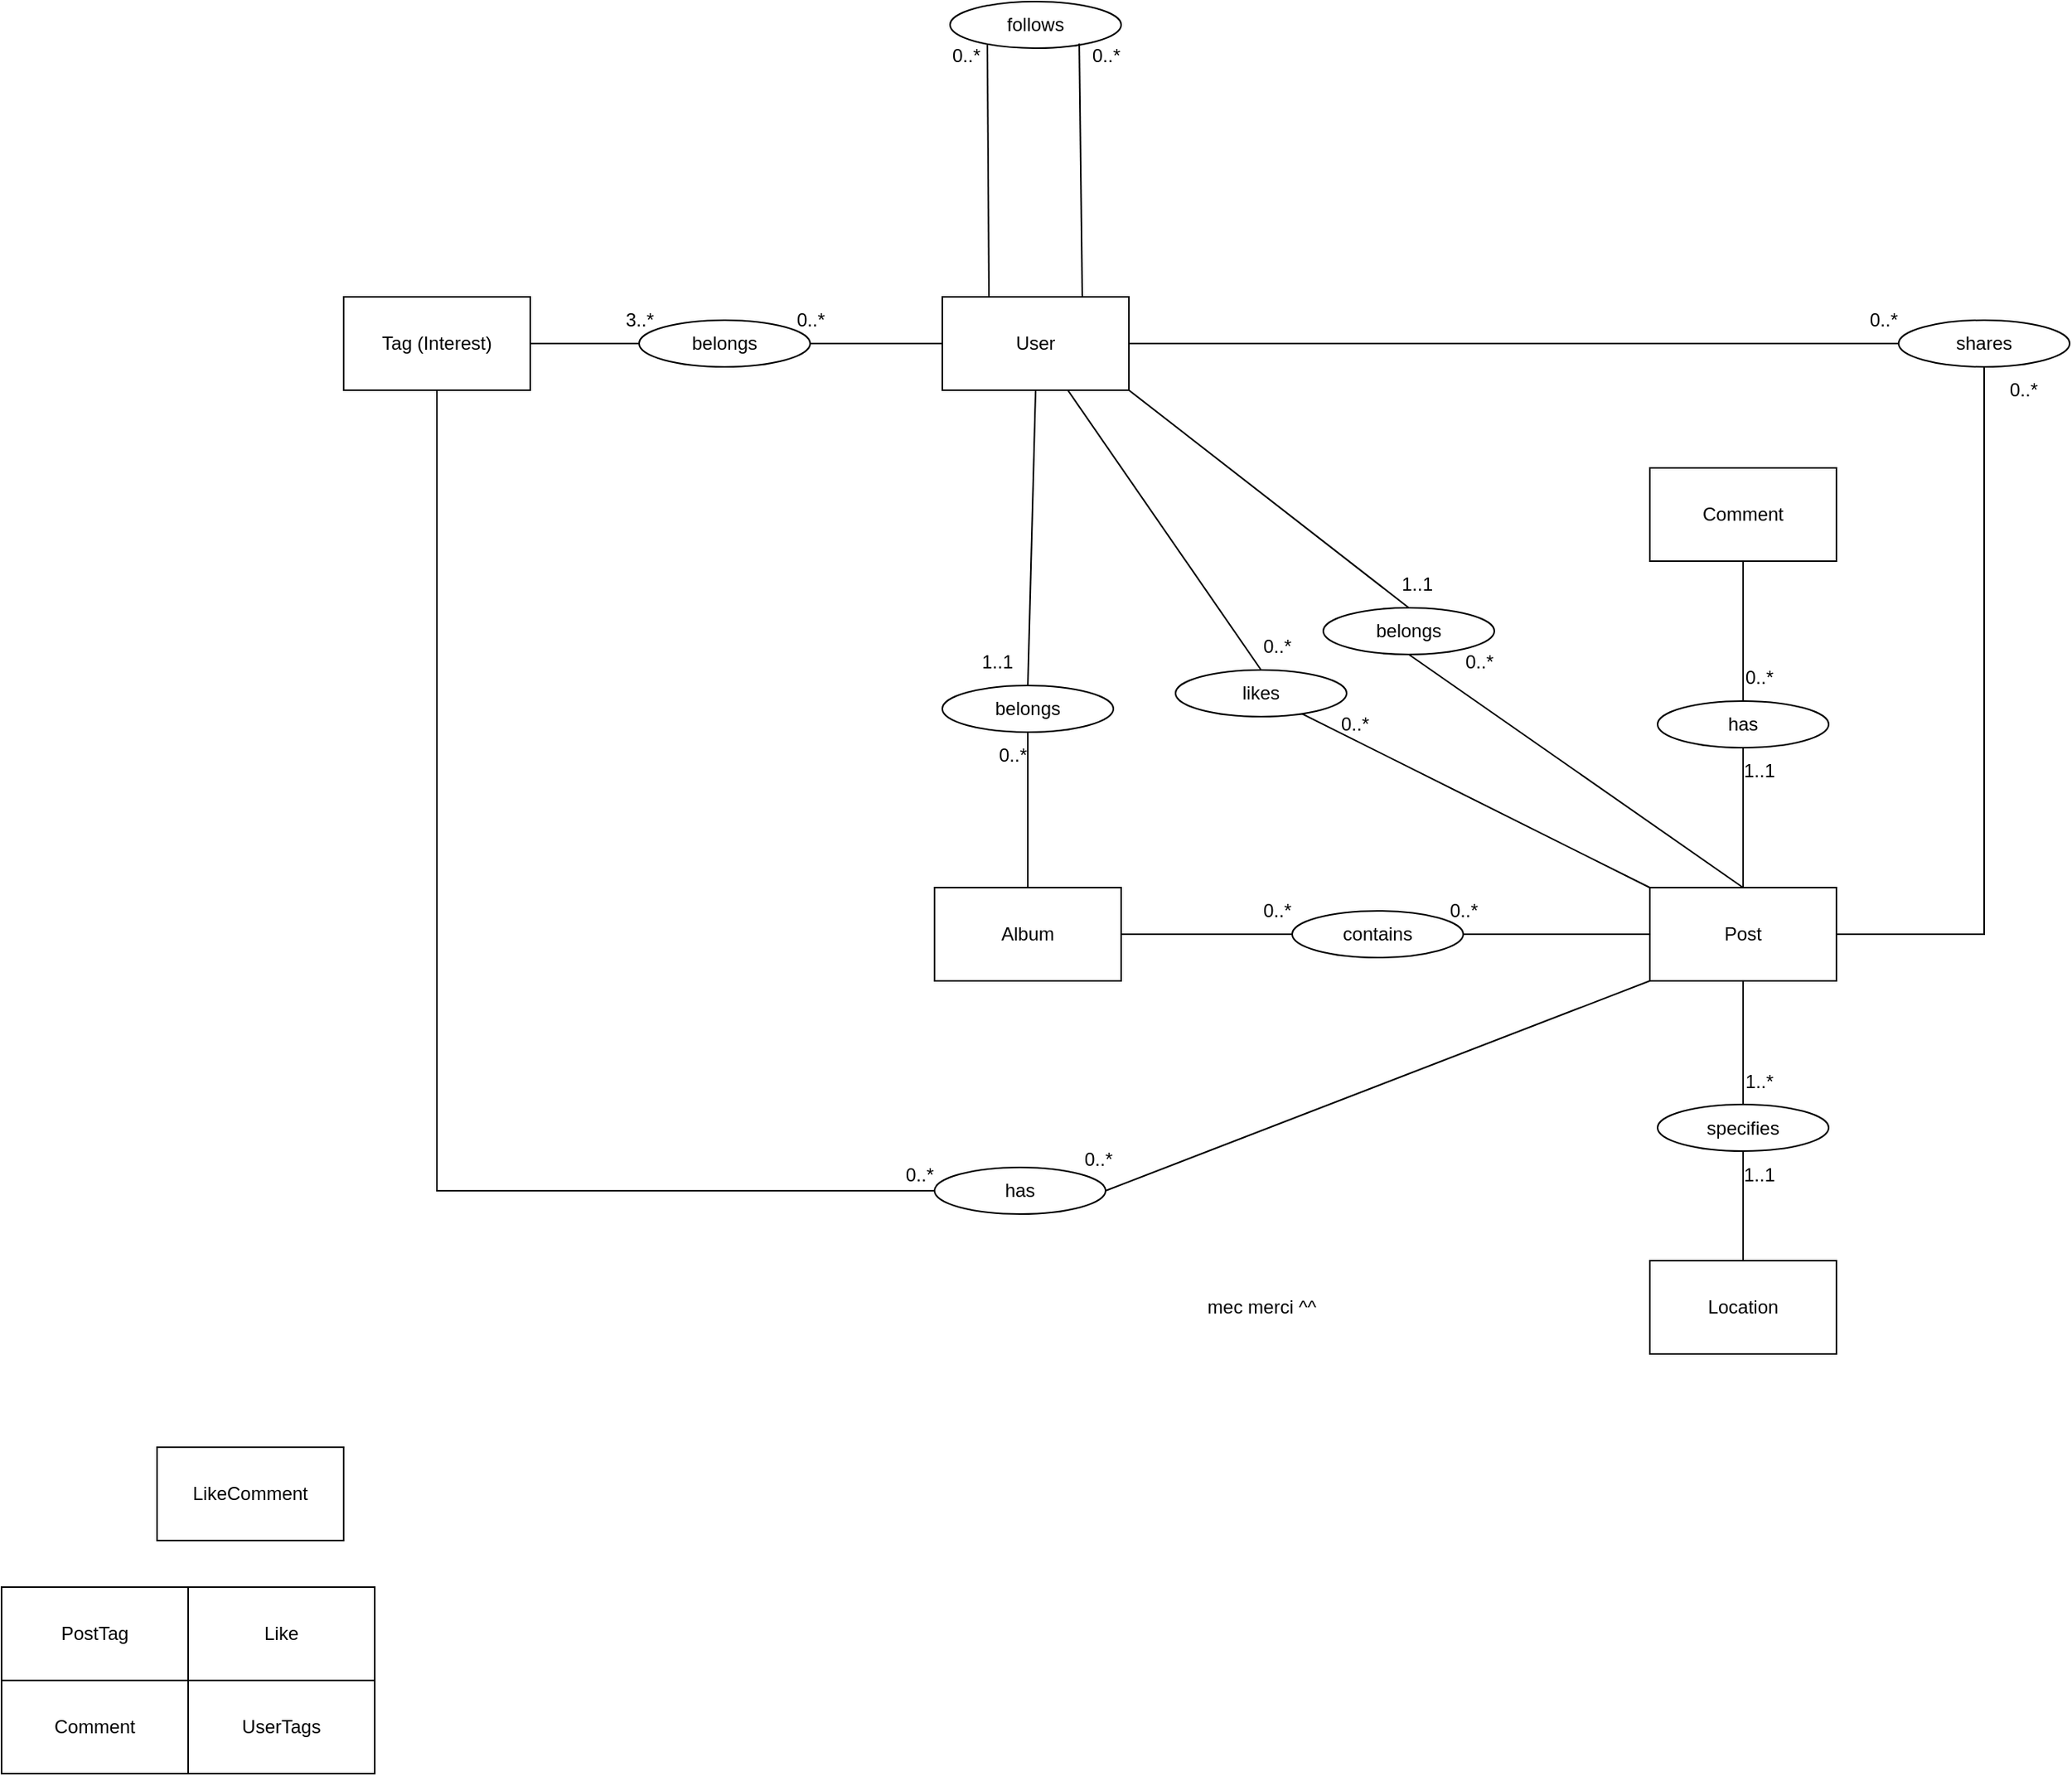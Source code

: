 <mxfile version="20.5.1" type="device"><diagram id="zuLiJtZ4Y2D9l-weebrN" name="Page-1"><mxGraphModel dx="2247" dy="1975" grid="1" gridSize="10" guides="1" tooltips="1" connect="1" arrows="1" fold="1" page="1" pageScale="1" pageWidth="827" pageHeight="1169" math="0" shadow="0"><root><mxCell id="0"/><mxCell id="1" parent="0"/><mxCell id="HMFzwWEHgKjoLw1YRDuC-1" value="Post" style="rounded=0;whiteSpace=wrap;html=1;" vertex="1" parent="1"><mxGeometry x="380" y="430" width="120" height="60" as="geometry"/></mxCell><mxCell id="HMFzwWEHgKjoLw1YRDuC-2" value="Album" style="rounded=0;whiteSpace=wrap;html=1;" vertex="1" parent="1"><mxGeometry x="-80" y="430" width="120" height="60" as="geometry"/></mxCell><mxCell id="HMFzwWEHgKjoLw1YRDuC-7" value="" style="endArrow=none;html=1;rounded=0;exitX=1;exitY=0.5;exitDx=0;exitDy=0;entryX=0;entryY=0.5;entryDx=0;entryDy=0;" edge="1" parent="1" source="HMFzwWEHgKjoLw1YRDuC-2" target="HMFzwWEHgKjoLw1YRDuC-8"><mxGeometry width="50" height="50" relative="1" as="geometry"><mxPoint x="55" y="430" as="sourcePoint"/><mxPoint x="355" y="410" as="targetPoint"/></mxGeometry></mxCell><mxCell id="HMFzwWEHgKjoLw1YRDuC-9" style="edgeStyle=none;rounded=0;orthogonalLoop=1;jettySize=auto;html=1;entryX=0;entryY=0.5;entryDx=0;entryDy=0;endArrow=none;" edge="1" parent="1" source="HMFzwWEHgKjoLw1YRDuC-8" target="HMFzwWEHgKjoLw1YRDuC-1"><mxGeometry relative="1" as="geometry"/></mxCell><mxCell id="HMFzwWEHgKjoLw1YRDuC-8" value="contains" style="ellipse;whiteSpace=wrap;html=1;" vertex="1" parent="1"><mxGeometry x="150" y="445" width="110" height="30" as="geometry"/></mxCell><mxCell id="HMFzwWEHgKjoLw1YRDuC-31" style="edgeStyle=none;rounded=0;orthogonalLoop=1;jettySize=auto;html=1;endArrow=none;entryX=0.5;entryY=0;entryDx=0;entryDy=0;exitX=1;exitY=1;exitDx=0;exitDy=0;" edge="1" parent="1" source="HMFzwWEHgKjoLw1YRDuC-10" target="HMFzwWEHgKjoLw1YRDuC-33"><mxGeometry relative="1" as="geometry"><mxPoint x="210" y="310" as="targetPoint"/></mxGeometry></mxCell><mxCell id="HMFzwWEHgKjoLw1YRDuC-45" style="edgeStyle=none;rounded=0;orthogonalLoop=1;jettySize=auto;html=1;endArrow=none;entryX=0;entryY=0.5;entryDx=0;entryDy=0;" edge="1" parent="1" source="HMFzwWEHgKjoLw1YRDuC-10" target="HMFzwWEHgKjoLw1YRDuC-46"><mxGeometry relative="1" as="geometry"><mxPoint x="530" y="80" as="targetPoint"/></mxGeometry></mxCell><mxCell id="HMFzwWEHgKjoLw1YRDuC-53" style="edgeStyle=none;rounded=0;orthogonalLoop=1;jettySize=auto;html=1;entryX=1;entryY=0.5;entryDx=0;entryDy=0;endArrow=none;" edge="1" parent="1" source="HMFzwWEHgKjoLw1YRDuC-10" target="HMFzwWEHgKjoLw1YRDuC-52"><mxGeometry relative="1" as="geometry"/></mxCell><mxCell id="HMFzwWEHgKjoLw1YRDuC-65" style="edgeStyle=none;rounded=0;orthogonalLoop=1;jettySize=auto;html=1;entryX=0.5;entryY=0;entryDx=0;entryDy=0;endArrow=none;" edge="1" parent="1" source="HMFzwWEHgKjoLw1YRDuC-10" target="HMFzwWEHgKjoLw1YRDuC-66"><mxGeometry relative="1" as="geometry"><mxPoint x="100" y="280" as="targetPoint"/></mxGeometry></mxCell><mxCell id="HMFzwWEHgKjoLw1YRDuC-10" value="User" style="rounded=0;whiteSpace=wrap;html=1;" vertex="1" parent="1"><mxGeometry x="-75" y="50" width="120" height="60" as="geometry"/></mxCell><mxCell id="HMFzwWEHgKjoLw1YRDuC-11" value="belongs" style="ellipse;whiteSpace=wrap;html=1;" vertex="1" parent="1"><mxGeometry x="-75" y="300" width="110" height="30" as="geometry"/></mxCell><mxCell id="HMFzwWEHgKjoLw1YRDuC-12" value="" style="endArrow=none;html=1;rounded=0;exitX=0.5;exitY=1;exitDx=0;exitDy=0;entryX=0.5;entryY=0;entryDx=0;entryDy=0;" edge="1" parent="1" source="HMFzwWEHgKjoLw1YRDuC-10" target="HMFzwWEHgKjoLw1YRDuC-11"><mxGeometry width="50" height="50" relative="1" as="geometry"><mxPoint x="80" y="180" as="sourcePoint"/><mxPoint x="200" y="180" as="targetPoint"/></mxGeometry></mxCell><mxCell id="HMFzwWEHgKjoLw1YRDuC-13" value="" style="endArrow=none;html=1;rounded=0;exitX=0.5;exitY=0;exitDx=0;exitDy=0;entryX=0.5;entryY=1;entryDx=0;entryDy=0;" edge="1" parent="1" source="HMFzwWEHgKjoLw1YRDuC-2" target="HMFzwWEHgKjoLw1YRDuC-11"><mxGeometry width="50" height="50" relative="1" as="geometry"><mxPoint x="-20" y="230" as="sourcePoint"/><mxPoint x="-25" y="310" as="targetPoint"/></mxGeometry></mxCell><mxCell id="HMFzwWEHgKjoLw1YRDuC-14" value="Location" style="whiteSpace=wrap;html=1;" vertex="1" parent="1"><mxGeometry x="380" y="670" width="120" height="60" as="geometry"/></mxCell><mxCell id="HMFzwWEHgKjoLw1YRDuC-15" value="specifies" style="ellipse;whiteSpace=wrap;html=1;" vertex="1" parent="1"><mxGeometry x="385" y="569.5" width="110" height="30" as="geometry"/></mxCell><mxCell id="HMFzwWEHgKjoLw1YRDuC-16" style="edgeStyle=none;rounded=0;orthogonalLoop=1;jettySize=auto;html=1;entryX=0.5;entryY=1;entryDx=0;entryDy=0;endArrow=none;exitX=0.5;exitY=0;exitDx=0;exitDy=0;" edge="1" parent="1" source="HMFzwWEHgKjoLw1YRDuC-15" target="HMFzwWEHgKjoLw1YRDuC-1"><mxGeometry relative="1" as="geometry"><mxPoint x="270" y="470" as="sourcePoint"/><mxPoint x="390" y="470" as="targetPoint"/></mxGeometry></mxCell><mxCell id="HMFzwWEHgKjoLw1YRDuC-17" style="edgeStyle=none;rounded=0;orthogonalLoop=1;jettySize=auto;html=1;entryX=0.5;entryY=1;entryDx=0;entryDy=0;endArrow=none;exitX=0.5;exitY=0;exitDx=0;exitDy=0;" edge="1" parent="1" source="HMFzwWEHgKjoLw1YRDuC-14" target="HMFzwWEHgKjoLw1YRDuC-15"><mxGeometry relative="1" as="geometry"><mxPoint x="280" y="480" as="sourcePoint"/><mxPoint x="400" y="480" as="targetPoint"/></mxGeometry></mxCell><mxCell id="HMFzwWEHgKjoLw1YRDuC-18" value="Comment" style="rounded=0;whiteSpace=wrap;html=1;" vertex="1" parent="1"><mxGeometry x="380" y="160" width="120" height="60" as="geometry"/></mxCell><mxCell id="HMFzwWEHgKjoLw1YRDuC-20" value="LikeComment" style="rounded=0;whiteSpace=wrap;html=1;" vertex="1" parent="1"><mxGeometry x="-580" y="790" width="120" height="60" as="geometry"/></mxCell><mxCell id="HMFzwWEHgKjoLw1YRDuC-21" value="Comment" style="rounded=0;whiteSpace=wrap;html=1;" vertex="1" parent="1"><mxGeometry x="-680" y="940" width="120" height="60" as="geometry"/></mxCell><mxCell id="HMFzwWEHgKjoLw1YRDuC-22" value="UserTags" style="rounded=0;whiteSpace=wrap;html=1;" vertex="1" parent="1"><mxGeometry x="-560" y="940" width="120" height="60" as="geometry"/></mxCell><mxCell id="HMFzwWEHgKjoLw1YRDuC-23" value="Like" style="rounded=0;whiteSpace=wrap;html=1;" vertex="1" parent="1"><mxGeometry x="-560" y="880" width="120" height="60" as="geometry"/></mxCell><mxCell id="HMFzwWEHgKjoLw1YRDuC-24" value="PostTag" style="rounded=0;whiteSpace=wrap;html=1;" vertex="1" parent="1"><mxGeometry x="-680" y="880" width="120" height="60" as="geometry"/></mxCell><mxCell id="HMFzwWEHgKjoLw1YRDuC-58" style="eedgeStyle=none;rounded=0;orthogonalLoop=1;jettySize=auto;html=1;entryX=0;entryY=0.5;entryDx=0;entryDy=0;endArrow=none;" edge="1" parent="1" source="HMFzwWEHgKjoLw1YRDuC-25" target="HMFzwWEHgKjoLw1YRDuC-59"><mxGeometry relative="1" as="geometry"><mxPoint x="-400" y="620" as="targetPoint"/><Array as="points"><mxPoint x="-400" y="625"/></Array></mxGeometry></mxCell><mxCell id="HMFzwWEHgKjoLw1YRDuC-25" value="Tag (Interest)" style="rounded=0;whiteSpace=wrap;html=1;" vertex="1" parent="1"><mxGeometry x="-460" y="50" width="120" height="60" as="geometry"/></mxCell><mxCell id="HMFzwWEHgKjoLw1YRDuC-26" value="0..*" style="text;html=1;align=center;verticalAlign=middle;resizable=0;points=[];autosize=1;strokeColor=none;fillColor=none;" vertex="1" parent="1"><mxGeometry x="120" y="430" width="40" height="30" as="geometry"/></mxCell><mxCell id="HMFzwWEHgKjoLw1YRDuC-27" value="0..*" style="text;html=1;align=center;verticalAlign=middle;resizable=0;points=[];autosize=1;strokeColor=none;fillColor=none;" vertex="1" parent="1"><mxGeometry x="240" y="430" width="40" height="30" as="geometry"/></mxCell><mxCell id="HMFzwWEHgKjoLw1YRDuC-28" value="0..*" style="text;html=1;align=center;verticalAlign=middle;resizable=0;points=[];autosize=1;strokeColor=none;fillColor=none;" vertex="1" parent="1"><mxGeometry x="-50" y="330" width="40" height="30" as="geometry"/></mxCell><mxCell id="HMFzwWEHgKjoLw1YRDuC-29" value="1..1" style="text;html=1;align=center;verticalAlign=middle;resizable=0;points=[];autosize=1;strokeColor=none;fillColor=none;" vertex="1" parent="1"><mxGeometry x="-60" y="270" width="40" height="30" as="geometry"/></mxCell><mxCell id="HMFzwWEHgKjoLw1YRDuC-30" value="1..1" style="text;html=1;align=center;verticalAlign=middle;resizable=0;points=[];autosize=1;strokeColor=none;fillColor=none;" vertex="1" parent="1"><mxGeometry x="430" y="599.5" width="40" height="30" as="geometry"/></mxCell><mxCell id="HMFzwWEHgKjoLw1YRDuC-33" value="belongs" style="ellipse;whiteSpace=wrap;html=1;" vertex="1" parent="1"><mxGeometry x="170" y="250" width="110" height="30" as="geometry"/></mxCell><mxCell id="HMFzwWEHgKjoLw1YRDuC-34" style="edgeStyle=none;rounded=0;orthogonalLoop=1;jettySize=auto;html=1;endArrow=none;entryX=0.5;entryY=0;entryDx=0;entryDy=0;exitX=0.5;exitY=1;exitDx=0;exitDy=0;" edge="1" parent="1" source="HMFzwWEHgKjoLw1YRDuC-33" target="HMFzwWEHgKjoLw1YRDuC-1"><mxGeometry relative="1" as="geometry"><mxPoint x="50" y="229.388" as="sourcePoint"/><mxPoint x="235" y="320" as="targetPoint"/></mxGeometry></mxCell><mxCell id="HMFzwWEHgKjoLw1YRDuC-35" value="0..*" style="text;html=1;align=center;verticalAlign=middle;resizable=0;points=[];autosize=1;strokeColor=none;fillColor=none;" vertex="1" parent="1"><mxGeometry x="250" y="270" width="40" height="30" as="geometry"/></mxCell><mxCell id="HMFzwWEHgKjoLw1YRDuC-36" value="1..1" style="text;html=1;align=center;verticalAlign=middle;resizable=0;points=[];autosize=1;strokeColor=none;fillColor=none;" vertex="1" parent="1"><mxGeometry x="210" y="220" width="40" height="30" as="geometry"/></mxCell><mxCell id="HMFzwWEHgKjoLw1YRDuC-37" value="1..*" style="text;html=1;align=center;verticalAlign=middle;resizable=0;points=[];autosize=1;strokeColor=none;fillColor=none;" vertex="1" parent="1"><mxGeometry x="430" y="539.5" width="40" height="30" as="geometry"/></mxCell><mxCell id="HMFzwWEHgKjoLw1YRDuC-38" style="edgeStyle=none;rounded=0;orthogonalLoop=1;jettySize=auto;html=1;endArrow=none;entryX=0.5;entryY=0;entryDx=0;entryDy=0;exitX=0.5;exitY=1;exitDx=0;exitDy=0;" edge="1" parent="1" source="HMFzwWEHgKjoLw1YRDuC-39" target="HMFzwWEHgKjoLw1YRDuC-1"><mxGeometry relative="1" as="geometry"><mxPoint x="440" y="350" as="sourcePoint"/><mxPoint x="460" y="380" as="targetPoint"/></mxGeometry></mxCell><mxCell id="HMFzwWEHgKjoLw1YRDuC-39" value="has" style="ellipse;whiteSpace=wrap;html=1;" vertex="1" parent="1"><mxGeometry x="385" y="310" width="110" height="30" as="geometry"/></mxCell><mxCell id="HMFzwWEHgKjoLw1YRDuC-40" style="edgeStyle=none;rounded=0;orthogonalLoop=1;jettySize=auto;html=1;endArrow=none;entryX=0.5;entryY=0;entryDx=0;entryDy=0;exitX=0.5;exitY=1;exitDx=0;exitDy=0;fontStyle=1" edge="1" parent="1" source="HMFzwWEHgKjoLw1YRDuC-18" target="HMFzwWEHgKjoLw1YRDuC-39"><mxGeometry relative="1" as="geometry"><mxPoint x="450" y="350" as="sourcePoint"/><mxPoint x="450" y="440" as="targetPoint"/></mxGeometry></mxCell><mxCell id="HMFzwWEHgKjoLw1YRDuC-41" value="1..1" style="text;html=1;align=center;verticalAlign=middle;resizable=0;points=[];autosize=1;strokeColor=none;fillColor=none;" vertex="1" parent="1"><mxGeometry x="430" y="340" width="40" height="30" as="geometry"/></mxCell><mxCell id="HMFzwWEHgKjoLw1YRDuC-42" value="0..*" style="text;html=1;align=center;verticalAlign=middle;resizable=0;points=[];autosize=1;strokeColor=none;fillColor=none;" vertex="1" parent="1"><mxGeometry x="430" y="280" width="40" height="30" as="geometry"/></mxCell><mxCell id="HMFzwWEHgKjoLw1YRDuC-48" style="edgeStyle=none;rounded=0;orthogonalLoop=1;jettySize=auto;html=1;entryX=1;entryY=0.5;entryDx=0;entryDy=0;endArrow=none;" edge="1" parent="1" source="HMFzwWEHgKjoLw1YRDuC-46" target="HMFzwWEHgKjoLw1YRDuC-1"><mxGeometry relative="1" as="geometry"><mxPoint x="595" y="470" as="targetPoint"/><Array as="points"><mxPoint x="595" y="460"/></Array></mxGeometry></mxCell><mxCell id="HMFzwWEHgKjoLw1YRDuC-46" value="shares" style="ellipse;whiteSpace=wrap;html=1;" vertex="1" parent="1"><mxGeometry x="540" y="65" width="110" height="30" as="geometry"/></mxCell><mxCell id="HMFzwWEHgKjoLw1YRDuC-49" value="0..*" style="text;html=1;align=center;verticalAlign=middle;resizable=0;points=[];autosize=1;strokeColor=none;fillColor=none;" vertex="1" parent="1"><mxGeometry x="510" y="50" width="40" height="30" as="geometry"/></mxCell><mxCell id="HMFzwWEHgKjoLw1YRDuC-50" value="0..*" style="text;html=1;align=center;verticalAlign=middle;resizable=0;points=[];autosize=1;strokeColor=none;fillColor=none;" vertex="1" parent="1"><mxGeometry x="600" y="95" width="40" height="30" as="geometry"/></mxCell><mxCell id="HMFzwWEHgKjoLw1YRDuC-52" value="belongs" style="ellipse;whiteSpace=wrap;html=1;" vertex="1" parent="1"><mxGeometry x="-270" y="65" width="110" height="30" as="geometry"/></mxCell><mxCell id="HMFzwWEHgKjoLw1YRDuC-54" style="edgeStyle=none;rounded=0;orthogonalLoop=1;jettySize=auto;html=1;entryX=1;entryY=0.5;entryDx=0;entryDy=0;endArrow=none;exitX=0;exitY=0.5;exitDx=0;exitDy=0;" edge="1" parent="1" source="HMFzwWEHgKjoLw1YRDuC-52" target="HMFzwWEHgKjoLw1YRDuC-25"><mxGeometry relative="1" as="geometry"><mxPoint x="-65" y="90" as="sourcePoint"/><mxPoint x="-150" y="90" as="targetPoint"/></mxGeometry></mxCell><mxCell id="HMFzwWEHgKjoLw1YRDuC-55" value="3..*" style="text;html=1;align=center;verticalAlign=middle;resizable=0;points=[];autosize=1;strokeColor=none;fillColor=none;" vertex="1" parent="1"><mxGeometry x="-290" y="50" width="40" height="30" as="geometry"/></mxCell><mxCell id="HMFzwWEHgKjoLw1YRDuC-56" value="0..*" style="text;html=1;align=center;verticalAlign=middle;resizable=0;points=[];autosize=1;strokeColor=none;fillColor=none;" vertex="1" parent="1"><mxGeometry x="-180" y="50" width="40" height="30" as="geometry"/></mxCell><mxCell id="HMFzwWEHgKjoLw1YRDuC-60" style="edgeStyle=none;rounded=0;orthogonalLoop=1;jettySize=auto;html=1;exitX=1;exitY=0.5;exitDx=0;exitDy=0;endArrow=none;" edge="1" parent="1" source="HMFzwWEHgKjoLw1YRDuC-59"><mxGeometry relative="1" as="geometry"><mxPoint x="380" y="490" as="targetPoint"/></mxGeometry></mxCell><mxCell id="HMFzwWEHgKjoLw1YRDuC-59" value="has" style="ellipse;whiteSpace=wrap;html=1;" vertex="1" parent="1"><mxGeometry x="-80" y="610" width="110" height="30" as="geometry"/></mxCell><mxCell id="HMFzwWEHgKjoLw1YRDuC-61" value="0..*" style="text;html=1;align=center;verticalAlign=middle;resizable=0;points=[];autosize=1;strokeColor=none;fillColor=none;" vertex="1" parent="1"><mxGeometry x="5" y="590" width="40" height="30" as="geometry"/></mxCell><mxCell id="HMFzwWEHgKjoLw1YRDuC-62" value="0..*" style="text;html=1;align=center;verticalAlign=middle;resizable=0;points=[];autosize=1;strokeColor=none;fillColor=none;" vertex="1" parent="1"><mxGeometry x="-110" y="599.5" width="40" height="30" as="geometry"/></mxCell><mxCell id="HMFzwWEHgKjoLw1YRDuC-63" value="mec merci ^^" style="text;html=1;align=center;verticalAlign=middle;resizable=0;points=[];autosize=1;strokeColor=none;fillColor=none;" vertex="1" parent="1"><mxGeometry x="85" y="685" width="90" height="30" as="geometry"/></mxCell><mxCell id="HMFzwWEHgKjoLw1YRDuC-67" style="edgeStyle=none;rounded=0;orthogonalLoop=1;jettySize=auto;html=1;entryX=0;entryY=0;entryDx=0;entryDy=0;endArrow=none;" edge="1" parent="1" source="HMFzwWEHgKjoLw1YRDuC-66" target="HMFzwWEHgKjoLw1YRDuC-1"><mxGeometry relative="1" as="geometry"/></mxCell><mxCell id="HMFzwWEHgKjoLw1YRDuC-66" value="likes" style="ellipse;whiteSpace=wrap;html=1;" vertex="1" parent="1"><mxGeometry x="75" y="290" width="110" height="30" as="geometry"/></mxCell><mxCell id="HMFzwWEHgKjoLw1YRDuC-70" value="0..*" style="text;html=1;align=center;verticalAlign=middle;resizable=0;points=[];autosize=1;strokeColor=none;fillColor=none;" vertex="1" parent="1"><mxGeometry x="170" y="310" width="40" height="30" as="geometry"/></mxCell><mxCell id="HMFzwWEHgKjoLw1YRDuC-71" value="0..*" style="text;html=1;align=center;verticalAlign=middle;resizable=0;points=[];autosize=1;strokeColor=none;fillColor=none;" vertex="1" parent="1"><mxGeometry x="120" y="260" width="40" height="30" as="geometry"/></mxCell><mxCell id="HMFzwWEHgKjoLw1YRDuC-77" style="edgeStyle=none;rounded=0;orthogonalLoop=1;jettySize=auto;html=1;entryX=0.25;entryY=0;entryDx=0;entryDy=0;endArrow=none;endFill=0;exitX=0.218;exitY=0.933;exitDx=0;exitDy=0;exitPerimeter=0;" edge="1" parent="1" source="HMFzwWEHgKjoLw1YRDuC-74" target="HMFzwWEHgKjoLw1YRDuC-10"><mxGeometry relative="1" as="geometry"/></mxCell><mxCell id="HMFzwWEHgKjoLw1YRDuC-74" value="follows" style="ellipse;whiteSpace=wrap;html=1;" vertex="1" parent="1"><mxGeometry x="-70" y="-140" width="110" height="30" as="geometry"/></mxCell><mxCell id="HMFzwWEHgKjoLw1YRDuC-78" style="edgeStyle=none;rounded=0;orthogonalLoop=1;jettySize=auto;html=1;entryX=0.75;entryY=0;entryDx=0;entryDy=0;endArrow=none;endFill=0;exitX=0.755;exitY=0.9;exitDx=0;exitDy=0;exitPerimeter=0;" edge="1" parent="1" source="HMFzwWEHgKjoLw1YRDuC-74" target="HMFzwWEHgKjoLw1YRDuC-10"><mxGeometry relative="1" as="geometry"><mxPoint x="-36.02" y="-102.01" as="sourcePoint"/><mxPoint x="-35" y="60" as="targetPoint"/></mxGeometry></mxCell><mxCell id="HMFzwWEHgKjoLw1YRDuC-79" value="0..*" style="text;html=1;align=center;verticalAlign=middle;resizable=0;points=[];autosize=1;strokeColor=none;fillColor=none;" vertex="1" parent="1"><mxGeometry x="10" y="-120" width="40" height="30" as="geometry"/></mxCell><mxCell id="HMFzwWEHgKjoLw1YRDuC-80" value="0..*" style="text;html=1;align=center;verticalAlign=middle;resizable=0;points=[];autosize=1;strokeColor=none;fillColor=none;" vertex="1" parent="1"><mxGeometry x="-80" y="-120" width="40" height="30" as="geometry"/></mxCell></root></mxGraphModel></diagram></mxfile>